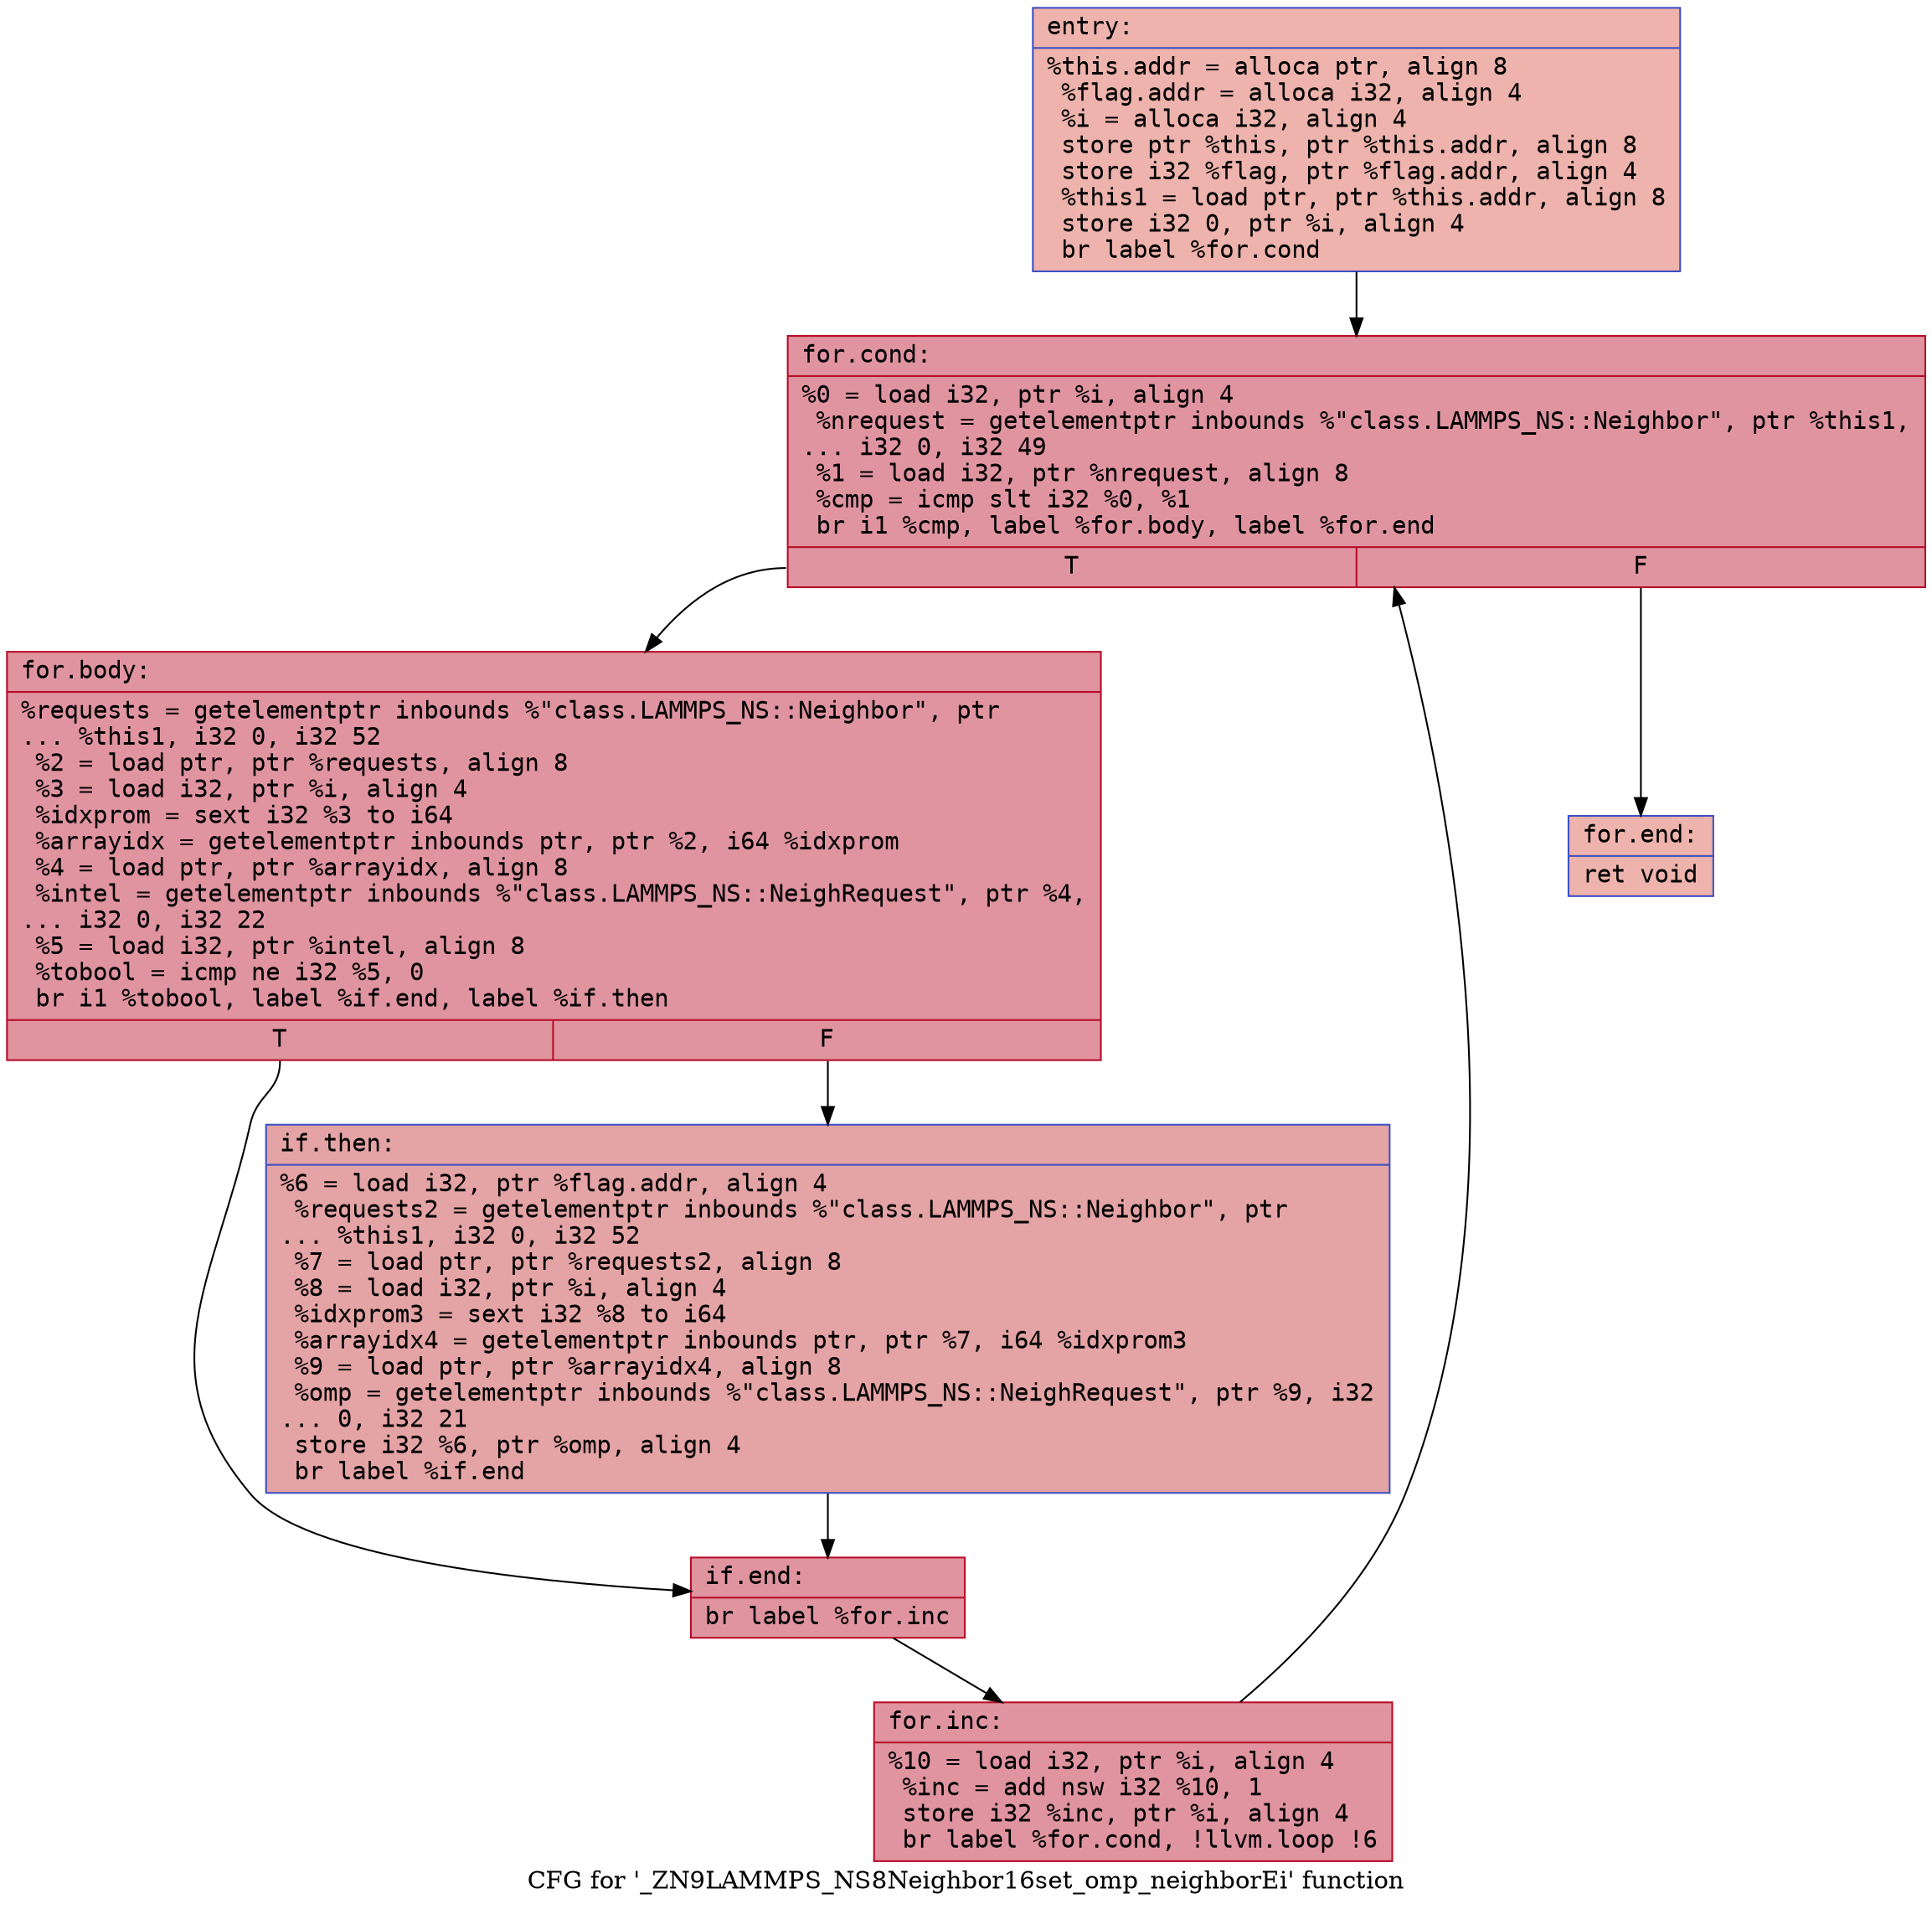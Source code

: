 digraph "CFG for '_ZN9LAMMPS_NS8Neighbor16set_omp_neighborEi' function" {
	label="CFG for '_ZN9LAMMPS_NS8Neighbor16set_omp_neighborEi' function";

	Node0x5563be013210 [shape=record,color="#3d50c3ff", style=filled, fillcolor="#d6524470" fontname="Courier",label="{entry:\l|  %this.addr = alloca ptr, align 8\l  %flag.addr = alloca i32, align 4\l  %i = alloca i32, align 4\l  store ptr %this, ptr %this.addr, align 8\l  store i32 %flag, ptr %flag.addr, align 4\l  %this1 = load ptr, ptr %this.addr, align 8\l  store i32 0, ptr %i, align 4\l  br label %for.cond\l}"];
	Node0x5563be013210 -> Node0x5563be0136c0[tooltip="entry -> for.cond\nProbability 100.00%" ];
	Node0x5563be0136c0 [shape=record,color="#b70d28ff", style=filled, fillcolor="#b70d2870" fontname="Courier",label="{for.cond:\l|  %0 = load i32, ptr %i, align 4\l  %nrequest = getelementptr inbounds %\"class.LAMMPS_NS::Neighbor\", ptr %this1,\l... i32 0, i32 49\l  %1 = load i32, ptr %nrequest, align 8\l  %cmp = icmp slt i32 %0, %1\l  br i1 %cmp, label %for.body, label %for.end\l|{<s0>T|<s1>F}}"];
	Node0x5563be0136c0:s0 -> Node0x5563be013a50[tooltip="for.cond -> for.body\nProbability 96.88%" ];
	Node0x5563be0136c0:s1 -> Node0x5563be013ad0[tooltip="for.cond -> for.end\nProbability 3.12%" ];
	Node0x5563be013a50 [shape=record,color="#b70d28ff", style=filled, fillcolor="#b70d2870" fontname="Courier",label="{for.body:\l|  %requests = getelementptr inbounds %\"class.LAMMPS_NS::Neighbor\", ptr\l... %this1, i32 0, i32 52\l  %2 = load ptr, ptr %requests, align 8\l  %3 = load i32, ptr %i, align 4\l  %idxprom = sext i32 %3 to i64\l  %arrayidx = getelementptr inbounds ptr, ptr %2, i64 %idxprom\l  %4 = load ptr, ptr %arrayidx, align 8\l  %intel = getelementptr inbounds %\"class.LAMMPS_NS::NeighRequest\", ptr %4,\l... i32 0, i32 22\l  %5 = load i32, ptr %intel, align 8\l  %tobool = icmp ne i32 %5, 0\l  br i1 %tobool, label %if.end, label %if.then\l|{<s0>T|<s1>F}}"];
	Node0x5563be013a50:s0 -> Node0x5563be014370[tooltip="for.body -> if.end\nProbability 62.50%" ];
	Node0x5563be013a50:s1 -> Node0x5563be0143e0[tooltip="for.body -> if.then\nProbability 37.50%" ];
	Node0x5563be0143e0 [shape=record,color="#3d50c3ff", style=filled, fillcolor="#c32e3170" fontname="Courier",label="{if.then:\l|  %6 = load i32, ptr %flag.addr, align 4\l  %requests2 = getelementptr inbounds %\"class.LAMMPS_NS::Neighbor\", ptr\l... %this1, i32 0, i32 52\l  %7 = load ptr, ptr %requests2, align 8\l  %8 = load i32, ptr %i, align 4\l  %idxprom3 = sext i32 %8 to i64\l  %arrayidx4 = getelementptr inbounds ptr, ptr %7, i64 %idxprom3\l  %9 = load ptr, ptr %arrayidx4, align 8\l  %omp = getelementptr inbounds %\"class.LAMMPS_NS::NeighRequest\", ptr %9, i32\l... 0, i32 21\l  store i32 %6, ptr %omp, align 4\l  br label %if.end\l}"];
	Node0x5563be0143e0 -> Node0x5563be014370[tooltip="if.then -> if.end\nProbability 100.00%" ];
	Node0x5563be014370 [shape=record,color="#b70d28ff", style=filled, fillcolor="#b70d2870" fontname="Courier",label="{if.end:\l|  br label %for.inc\l}"];
	Node0x5563be014370 -> Node0x5563be014b50[tooltip="if.end -> for.inc\nProbability 100.00%" ];
	Node0x5563be014b50 [shape=record,color="#b70d28ff", style=filled, fillcolor="#b70d2870" fontname="Courier",label="{for.inc:\l|  %10 = load i32, ptr %i, align 4\l  %inc = add nsw i32 %10, 1\l  store i32 %inc, ptr %i, align 4\l  br label %for.cond, !llvm.loop !6\l}"];
	Node0x5563be014b50 -> Node0x5563be0136c0[tooltip="for.inc -> for.cond\nProbability 100.00%" ];
	Node0x5563be013ad0 [shape=record,color="#3d50c3ff", style=filled, fillcolor="#d6524470" fontname="Courier",label="{for.end:\l|  ret void\l}"];
}

